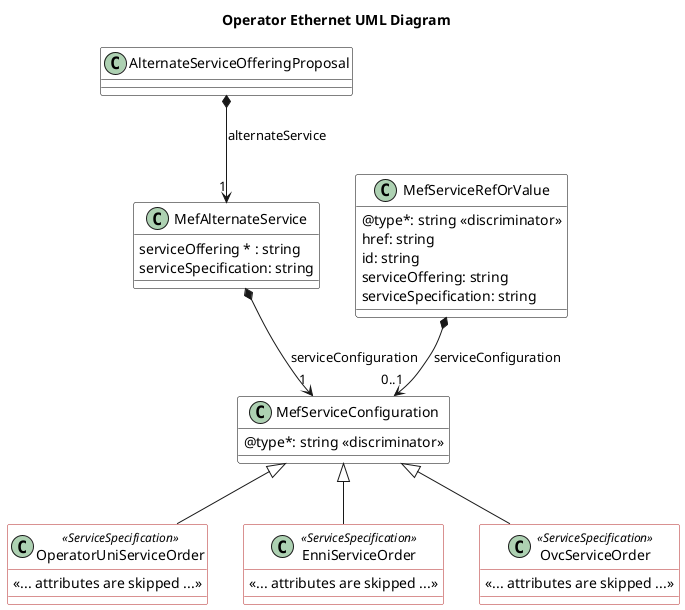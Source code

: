 @startuml

title Operator Ethernet UML Diagram

skinparam {
    ClassBackgroundColor White
    ClassBorderColor Black
    ClassBorderColor<<ServiceSpecification>> FireBrick
}

class AlternateServiceOfferingProposal {
}

AlternateServiceOfferingProposal *-->"1" MefAlternateService : alternateService

class MefAlternateService {
    serviceOffering * : string
    serviceSpecification: string
}

class MefServiceConfiguration {
    @type*: string <<discriminator>>
}

MefAlternateService *-->"1" MefServiceConfiguration : serviceConfiguration


class MefServiceRefOrValue {

    @type*: string <<discriminator>>
    href: string 
    id: string 
    serviceOffering: string
    serviceSpecification: string
}

MefServiceRefOrValue *-->"0..1" MefServiceConfiguration : serviceConfiguration

  class OperatorUniServiceOrder <<ServiceSpecification>> {

    <<... attributes are skipped ...>>
  }
  MefServiceConfiguration <|-- OperatorUniServiceOrder

  class EnniServiceOrder <<ServiceSpecification>> {

    <<... attributes are skipped ...>>
  }
  MefServiceConfiguration <|-- EnniServiceOrder

  class OvcServiceOrder <<ServiceSpecification>> {

    <<... attributes are skipped ...>>
  }
  MefServiceConfiguration <|-- OvcServiceOrder

@enduml